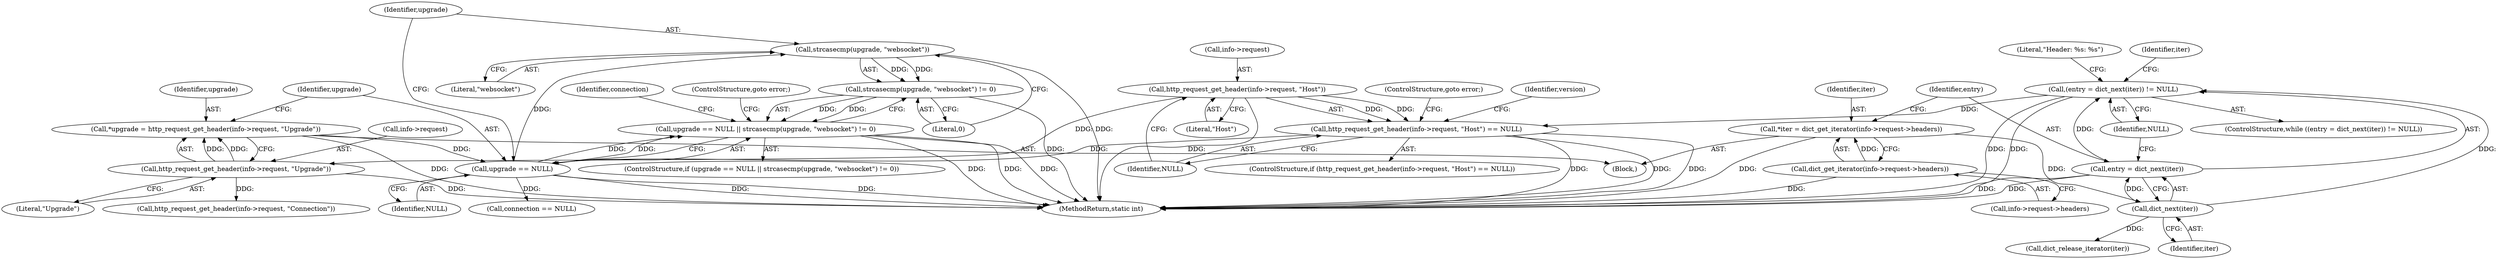 digraph "0_viabtc_exchange_server_4a7c27bfe98f409623d4d857894d017ff0672cc9#diff-515c81af848352583bff286d6224875f_2@pointer" {
"1000228" [label="(Call,strcasecmp(upgrade, \"websocket\"))"];
"1000224" [label="(Call,upgrade == NULL)"];
"1000215" [label="(Call,*upgrade = http_request_get_header(info->request, \"Upgrade\"))"];
"1000217" [label="(Call,http_request_get_header(info->request, \"Upgrade\"))"];
"1000186" [label="(Call,http_request_get_header(info->request, \"Host\"))"];
"1000185" [label="(Call,http_request_get_header(info->request, \"Host\") == NULL)"];
"1000154" [label="(Call,(entry = dict_next(iter)) != NULL)"];
"1000155" [label="(Call,entry = dict_next(iter))"];
"1000157" [label="(Call,dict_next(iter))"];
"1000145" [label="(Call,*iter = dict_get_iterator(info->request->headers))"];
"1000147" [label="(Call,dict_get_iterator(info->request->headers))"];
"1000227" [label="(Call,strcasecmp(upgrade, \"websocket\") != 0)"];
"1000223" [label="(Call,upgrade == NULL || strcasecmp(upgrade, \"websocket\") != 0)"];
"1000226" [label="(Identifier,NULL)"];
"1000236" [label="(Call,http_request_get_header(info->request, \"Connection\"))"];
"1000155" [label="(Call,entry = dict_next(iter))"];
"1000154" [label="(Call,(entry = dict_next(iter)) != NULL)"];
"1000186" [label="(Call,http_request_get_header(info->request, \"Host\"))"];
"1000230" [label="(Literal,\"websocket\")"];
"1000162" [label="(Literal,\"Header: %s: %s\")"];
"1000222" [label="(ControlStructure,if (upgrade == NULL || strcasecmp(upgrade, \"websocket\") != 0))"];
"1000217" [label="(Call,http_request_get_header(info->request, \"Upgrade\"))"];
"1000184" [label="(ControlStructure,if (http_request_get_header(info->request, \"Host\") == NULL))"];
"1000159" [label="(Identifier,NULL)"];
"1000231" [label="(Literal,0)"];
"1000216" [label="(Identifier,upgrade)"];
"1000191" [label="(Identifier,NULL)"];
"1000235" [label="(Identifier,connection)"];
"1000153" [label="(ControlStructure,while ((entry = dict_next(iter)) != NULL))"];
"1000484" [label="(MethodReturn,static int)"];
"1000228" [label="(Call,strcasecmp(upgrade, \"websocket\"))"];
"1000190" [label="(Literal,\"Host\")"];
"1000102" [label="(Block,)"];
"1000221" [label="(Literal,\"Upgrade\")"];
"1000174" [label="(Identifier,iter)"];
"1000215" [label="(Call,*upgrade = http_request_get_header(info->request, \"Upgrade\"))"];
"1000243" [label="(Call,connection == NULL)"];
"1000185" [label="(Call,http_request_get_header(info->request, \"Host\") == NULL)"];
"1000156" [label="(Identifier,entry)"];
"1000157" [label="(Call,dict_next(iter))"];
"1000229" [label="(Identifier,upgrade)"];
"1000225" [label="(Identifier,upgrade)"];
"1000223" [label="(Call,upgrade == NULL || strcasecmp(upgrade, \"websocket\") != 0)"];
"1000173" [label="(Call,dict_release_iterator(iter))"];
"1000147" [label="(Call,dict_get_iterator(info->request->headers))"];
"1000195" [label="(Identifier,version)"];
"1000192" [label="(ControlStructure,goto error;)"];
"1000145" [label="(Call,*iter = dict_get_iterator(info->request->headers))"];
"1000232" [label="(ControlStructure,goto error;)"];
"1000187" [label="(Call,info->request)"];
"1000158" [label="(Identifier,iter)"];
"1000224" [label="(Call,upgrade == NULL)"];
"1000146" [label="(Identifier,iter)"];
"1000148" [label="(Call,info->request->headers)"];
"1000218" [label="(Call,info->request)"];
"1000227" [label="(Call,strcasecmp(upgrade, \"websocket\") != 0)"];
"1000228" -> "1000227"  [label="AST: "];
"1000228" -> "1000230"  [label="CFG: "];
"1000229" -> "1000228"  [label="AST: "];
"1000230" -> "1000228"  [label="AST: "];
"1000231" -> "1000228"  [label="CFG: "];
"1000228" -> "1000484"  [label="DDG: "];
"1000228" -> "1000227"  [label="DDG: "];
"1000228" -> "1000227"  [label="DDG: "];
"1000224" -> "1000228"  [label="DDG: "];
"1000224" -> "1000223"  [label="AST: "];
"1000224" -> "1000226"  [label="CFG: "];
"1000225" -> "1000224"  [label="AST: "];
"1000226" -> "1000224"  [label="AST: "];
"1000229" -> "1000224"  [label="CFG: "];
"1000223" -> "1000224"  [label="CFG: "];
"1000224" -> "1000484"  [label="DDG: "];
"1000224" -> "1000484"  [label="DDG: "];
"1000224" -> "1000223"  [label="DDG: "];
"1000224" -> "1000223"  [label="DDG: "];
"1000215" -> "1000224"  [label="DDG: "];
"1000185" -> "1000224"  [label="DDG: "];
"1000224" -> "1000243"  [label="DDG: "];
"1000215" -> "1000102"  [label="AST: "];
"1000215" -> "1000217"  [label="CFG: "];
"1000216" -> "1000215"  [label="AST: "];
"1000217" -> "1000215"  [label="AST: "];
"1000225" -> "1000215"  [label="CFG: "];
"1000215" -> "1000484"  [label="DDG: "];
"1000217" -> "1000215"  [label="DDG: "];
"1000217" -> "1000215"  [label="DDG: "];
"1000217" -> "1000221"  [label="CFG: "];
"1000218" -> "1000217"  [label="AST: "];
"1000221" -> "1000217"  [label="AST: "];
"1000217" -> "1000484"  [label="DDG: "];
"1000186" -> "1000217"  [label="DDG: "];
"1000217" -> "1000236"  [label="DDG: "];
"1000186" -> "1000185"  [label="AST: "];
"1000186" -> "1000190"  [label="CFG: "];
"1000187" -> "1000186"  [label="AST: "];
"1000190" -> "1000186"  [label="AST: "];
"1000191" -> "1000186"  [label="CFG: "];
"1000186" -> "1000484"  [label="DDG: "];
"1000186" -> "1000185"  [label="DDG: "];
"1000186" -> "1000185"  [label="DDG: "];
"1000185" -> "1000184"  [label="AST: "];
"1000185" -> "1000191"  [label="CFG: "];
"1000191" -> "1000185"  [label="AST: "];
"1000192" -> "1000185"  [label="CFG: "];
"1000195" -> "1000185"  [label="CFG: "];
"1000185" -> "1000484"  [label="DDG: "];
"1000185" -> "1000484"  [label="DDG: "];
"1000185" -> "1000484"  [label="DDG: "];
"1000154" -> "1000185"  [label="DDG: "];
"1000154" -> "1000153"  [label="AST: "];
"1000154" -> "1000159"  [label="CFG: "];
"1000155" -> "1000154"  [label="AST: "];
"1000159" -> "1000154"  [label="AST: "];
"1000162" -> "1000154"  [label="CFG: "];
"1000174" -> "1000154"  [label="CFG: "];
"1000154" -> "1000484"  [label="DDG: "];
"1000154" -> "1000484"  [label="DDG: "];
"1000155" -> "1000154"  [label="DDG: "];
"1000157" -> "1000154"  [label="DDG: "];
"1000155" -> "1000157"  [label="CFG: "];
"1000156" -> "1000155"  [label="AST: "];
"1000157" -> "1000155"  [label="AST: "];
"1000159" -> "1000155"  [label="CFG: "];
"1000155" -> "1000484"  [label="DDG: "];
"1000155" -> "1000484"  [label="DDG: "];
"1000157" -> "1000155"  [label="DDG: "];
"1000157" -> "1000158"  [label="CFG: "];
"1000158" -> "1000157"  [label="AST: "];
"1000145" -> "1000157"  [label="DDG: "];
"1000157" -> "1000173"  [label="DDG: "];
"1000145" -> "1000102"  [label="AST: "];
"1000145" -> "1000147"  [label="CFG: "];
"1000146" -> "1000145"  [label="AST: "];
"1000147" -> "1000145"  [label="AST: "];
"1000156" -> "1000145"  [label="CFG: "];
"1000145" -> "1000484"  [label="DDG: "];
"1000147" -> "1000145"  [label="DDG: "];
"1000147" -> "1000148"  [label="CFG: "];
"1000148" -> "1000147"  [label="AST: "];
"1000147" -> "1000484"  [label="DDG: "];
"1000227" -> "1000223"  [label="AST: "];
"1000227" -> "1000231"  [label="CFG: "];
"1000231" -> "1000227"  [label="AST: "];
"1000223" -> "1000227"  [label="CFG: "];
"1000227" -> "1000484"  [label="DDG: "];
"1000227" -> "1000223"  [label="DDG: "];
"1000227" -> "1000223"  [label="DDG: "];
"1000223" -> "1000222"  [label="AST: "];
"1000232" -> "1000223"  [label="CFG: "];
"1000235" -> "1000223"  [label="CFG: "];
"1000223" -> "1000484"  [label="DDG: "];
"1000223" -> "1000484"  [label="DDG: "];
"1000223" -> "1000484"  [label="DDG: "];
}
